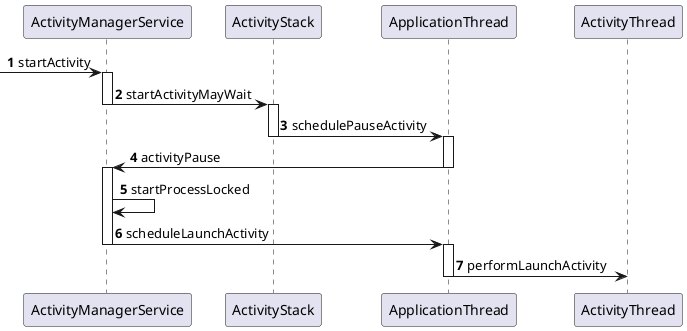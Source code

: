 @startuml
skinparam backgroundColor #ffffff

participant ActivityManagerService as AMS
participant ActivityStack as AS
participant ApplicationThread as AppT
participant ActivityThread as AT

autonumber
[-> AMS : startActivity
activate AMS
AMS -> AS : startActivityMayWait
deactivate AMS
activate AS

AS -> AppT : schedulePauseActivity
deactivate AS
activate AppT

AppT -> AMS : activityPause
deactivate AppT
activate AMS

AMS -> AMS : startProcessLocked
AMS -> AppT : scheduleLaunchActivity
deactivate AMS

activate AppT
AppT -> AT : performLaunchActivity
deactivate AppT
@enduml
